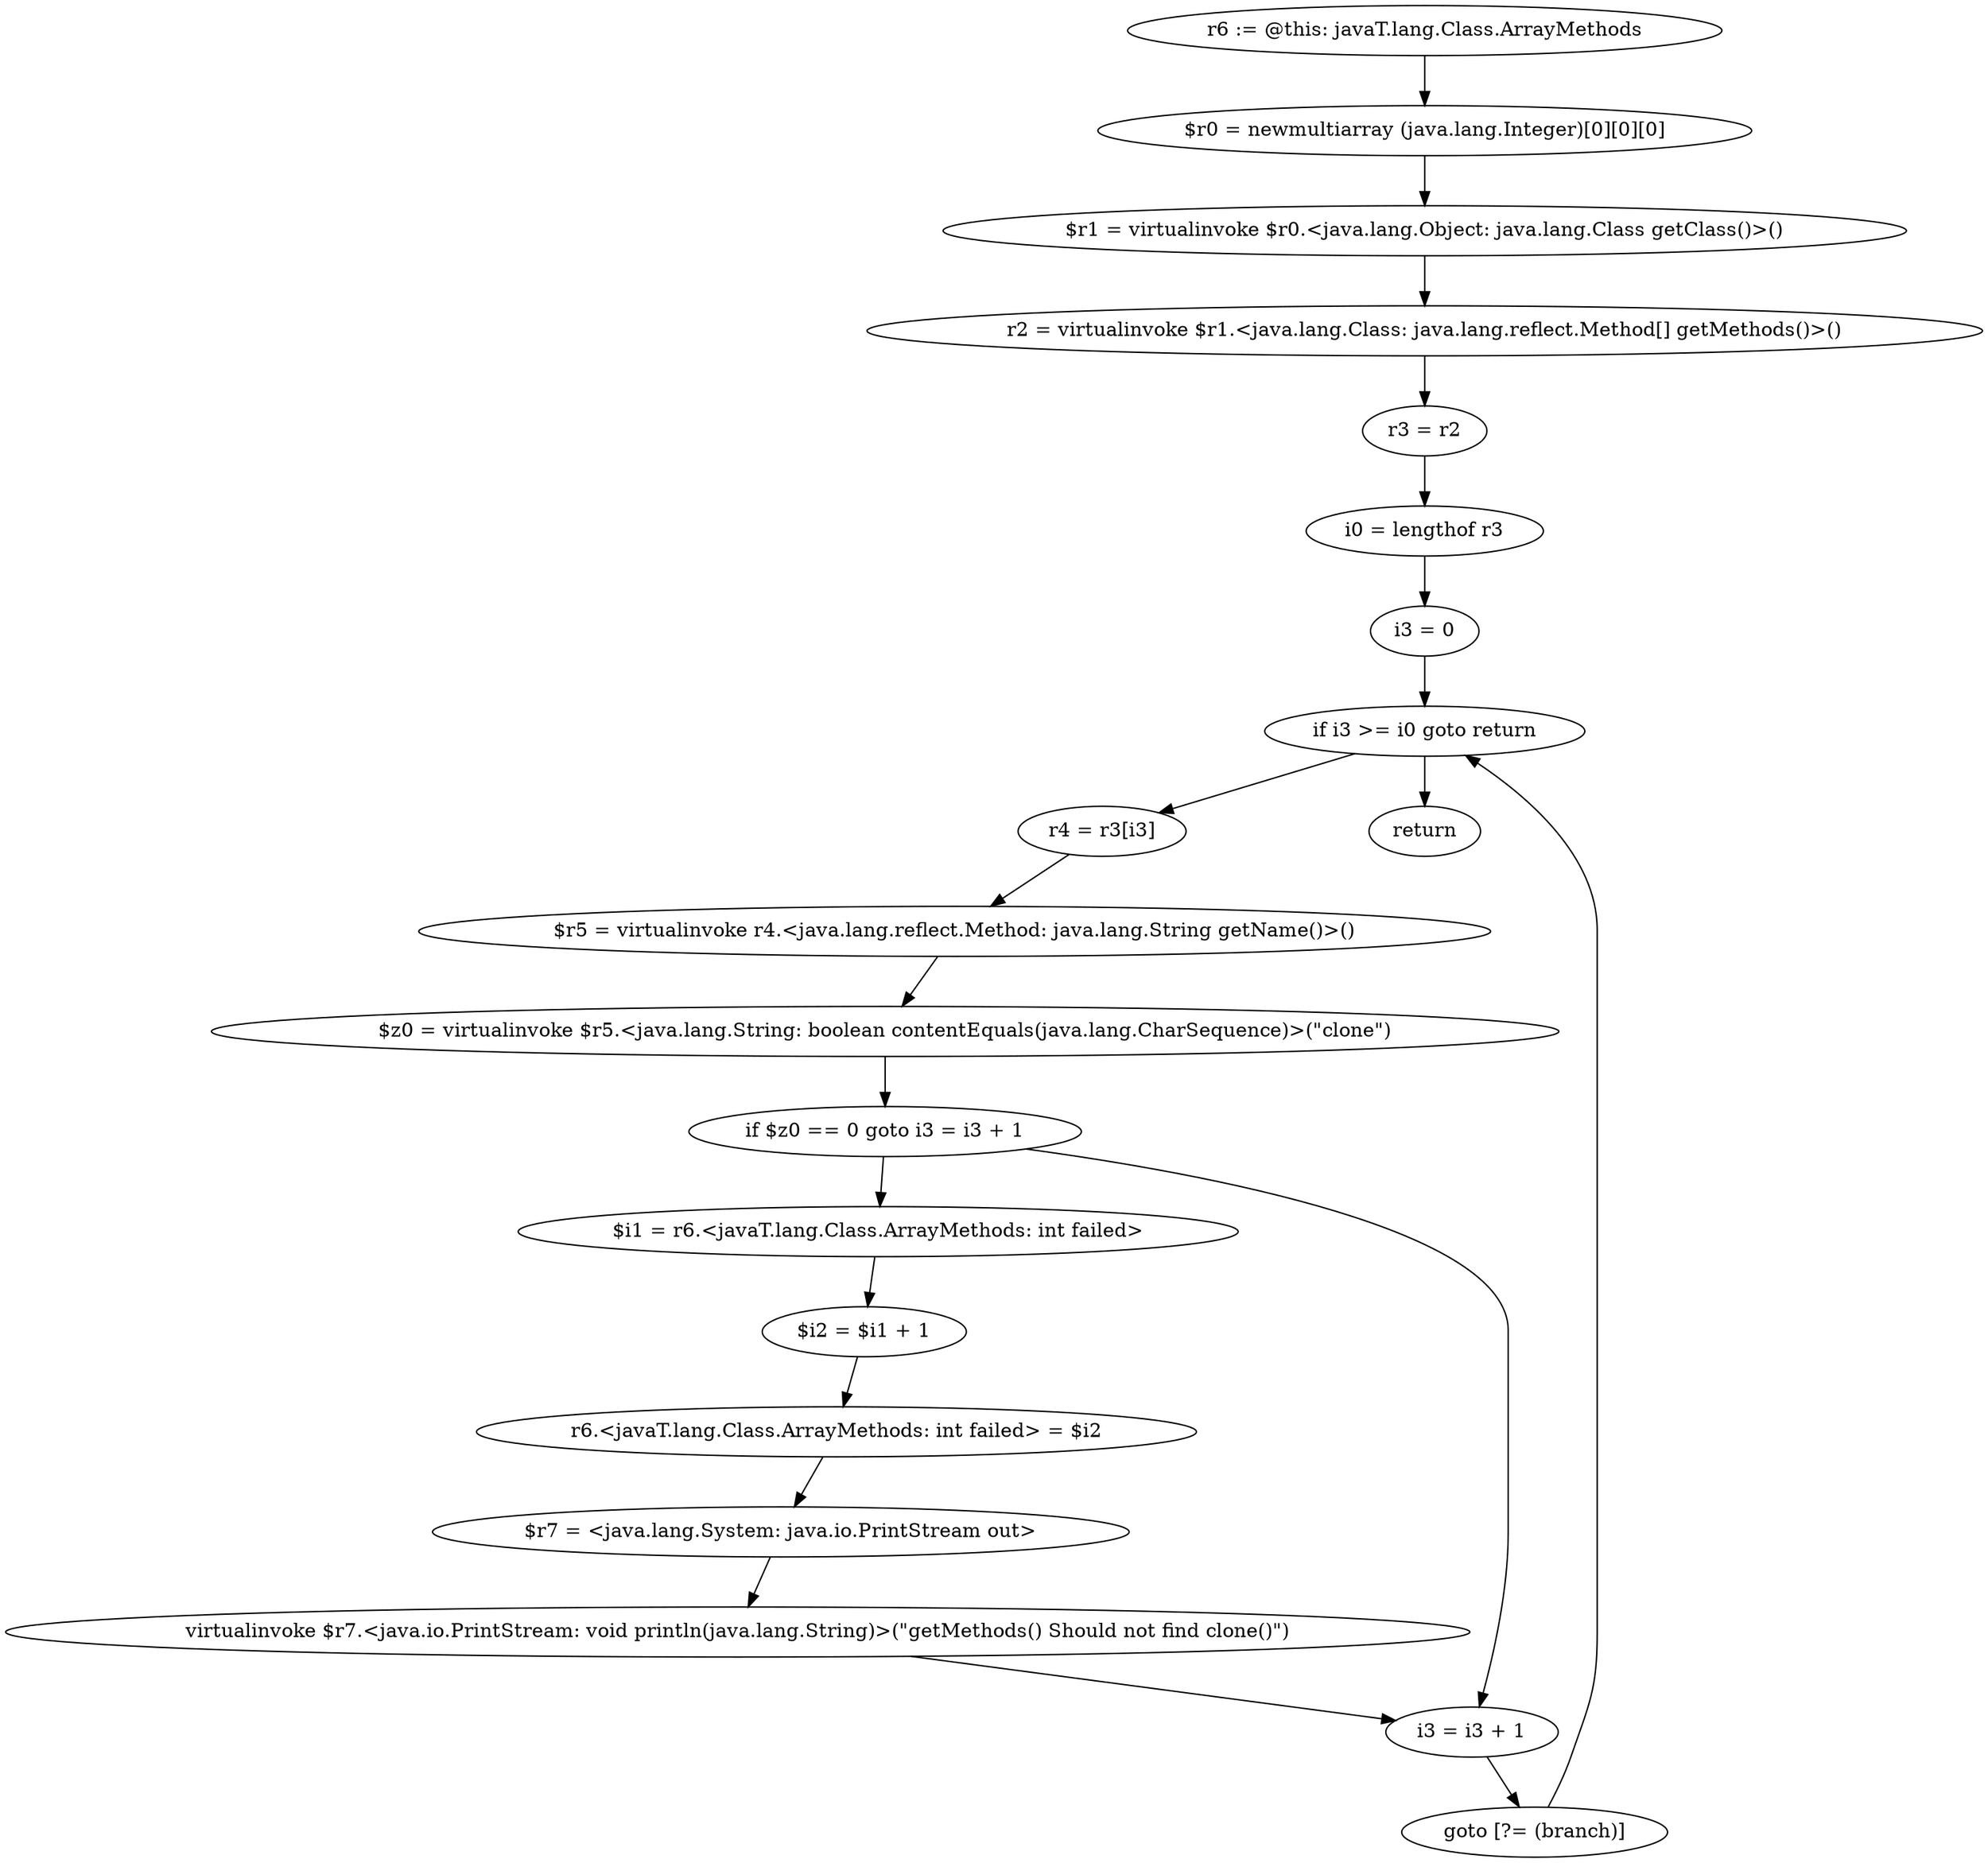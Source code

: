 digraph "unitGraph" {
    "r6 := @this: javaT.lang.Class.ArrayMethods"
    "$r0 = newmultiarray (java.lang.Integer)[0][0][0]"
    "$r1 = virtualinvoke $r0.<java.lang.Object: java.lang.Class getClass()>()"
    "r2 = virtualinvoke $r1.<java.lang.Class: java.lang.reflect.Method[] getMethods()>()"
    "r3 = r2"
    "i0 = lengthof r3"
    "i3 = 0"
    "if i3 >= i0 goto return"
    "r4 = r3[i3]"
    "$r5 = virtualinvoke r4.<java.lang.reflect.Method: java.lang.String getName()>()"
    "$z0 = virtualinvoke $r5.<java.lang.String: boolean contentEquals(java.lang.CharSequence)>(\"clone\")"
    "if $z0 == 0 goto i3 = i3 + 1"
    "$i1 = r6.<javaT.lang.Class.ArrayMethods: int failed>"
    "$i2 = $i1 + 1"
    "r6.<javaT.lang.Class.ArrayMethods: int failed> = $i2"
    "$r7 = <java.lang.System: java.io.PrintStream out>"
    "virtualinvoke $r7.<java.io.PrintStream: void println(java.lang.String)>(\"getMethods() Should not find clone()\")"
    "i3 = i3 + 1"
    "goto [?= (branch)]"
    "return"
    "r6 := @this: javaT.lang.Class.ArrayMethods"->"$r0 = newmultiarray (java.lang.Integer)[0][0][0]";
    "$r0 = newmultiarray (java.lang.Integer)[0][0][0]"->"$r1 = virtualinvoke $r0.<java.lang.Object: java.lang.Class getClass()>()";
    "$r1 = virtualinvoke $r0.<java.lang.Object: java.lang.Class getClass()>()"->"r2 = virtualinvoke $r1.<java.lang.Class: java.lang.reflect.Method[] getMethods()>()";
    "r2 = virtualinvoke $r1.<java.lang.Class: java.lang.reflect.Method[] getMethods()>()"->"r3 = r2";
    "r3 = r2"->"i0 = lengthof r3";
    "i0 = lengthof r3"->"i3 = 0";
    "i3 = 0"->"if i3 >= i0 goto return";
    "if i3 >= i0 goto return"->"r4 = r3[i3]";
    "if i3 >= i0 goto return"->"return";
    "r4 = r3[i3]"->"$r5 = virtualinvoke r4.<java.lang.reflect.Method: java.lang.String getName()>()";
    "$r5 = virtualinvoke r4.<java.lang.reflect.Method: java.lang.String getName()>()"->"$z0 = virtualinvoke $r5.<java.lang.String: boolean contentEquals(java.lang.CharSequence)>(\"clone\")";
    "$z0 = virtualinvoke $r5.<java.lang.String: boolean contentEquals(java.lang.CharSequence)>(\"clone\")"->"if $z0 == 0 goto i3 = i3 + 1";
    "if $z0 == 0 goto i3 = i3 + 1"->"$i1 = r6.<javaT.lang.Class.ArrayMethods: int failed>";
    "if $z0 == 0 goto i3 = i3 + 1"->"i3 = i3 + 1";
    "$i1 = r6.<javaT.lang.Class.ArrayMethods: int failed>"->"$i2 = $i1 + 1";
    "$i2 = $i1 + 1"->"r6.<javaT.lang.Class.ArrayMethods: int failed> = $i2";
    "r6.<javaT.lang.Class.ArrayMethods: int failed> = $i2"->"$r7 = <java.lang.System: java.io.PrintStream out>";
    "$r7 = <java.lang.System: java.io.PrintStream out>"->"virtualinvoke $r7.<java.io.PrintStream: void println(java.lang.String)>(\"getMethods() Should not find clone()\")";
    "virtualinvoke $r7.<java.io.PrintStream: void println(java.lang.String)>(\"getMethods() Should not find clone()\")"->"i3 = i3 + 1";
    "i3 = i3 + 1"->"goto [?= (branch)]";
    "goto [?= (branch)]"->"if i3 >= i0 goto return";
}
